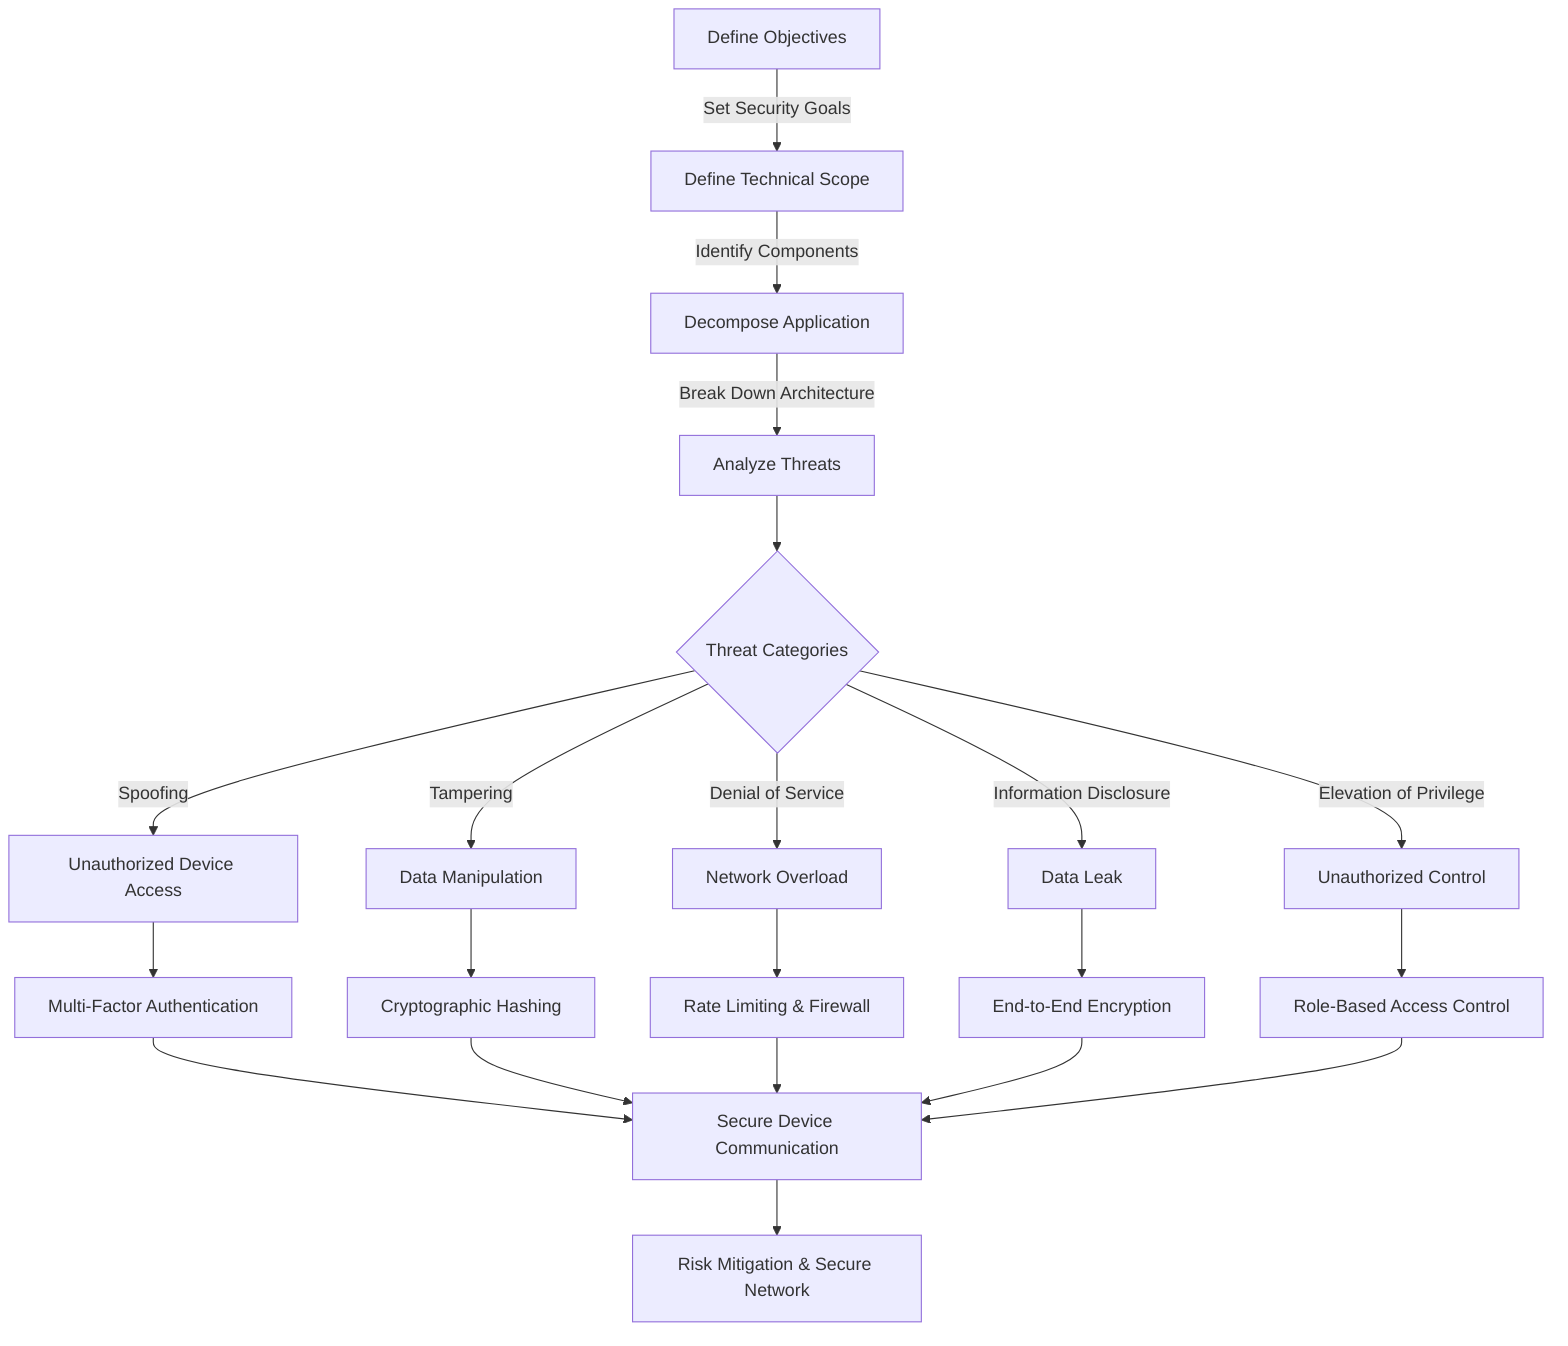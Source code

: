 graph TD
    A[Define Objectives] -->|Set Security Goals| B[Define Technical Scope]
    B -->|Identify Components| C[Decompose Application]
    C -->|Break Down Architecture| D[Analyze Threats]
    D --> E{Threat Categories}
    
    E -->|Spoofing| F[Unauthorized Device Access]
    E -->|Tampering| G[Data Manipulation]
    E -->|Denial of Service| H[Network Overload]
    E -->|Information Disclosure| I[Data Leak]
    E -->|Elevation of Privilege| J[Unauthorized Control]
    
    F --> K[Multi-Factor Authentication]
    G --> L[Cryptographic Hashing]
    H --> M[Rate Limiting & Firewall]
    I --> N[End-to-End Encryption]
    J --> O[Role-Based Access Control]
    
    K --> P[Secure Device Communication]
    L --> P
    M --> P
    N --> P
    O --> P
    P --> Q[Risk Mitigation & Secure Network]